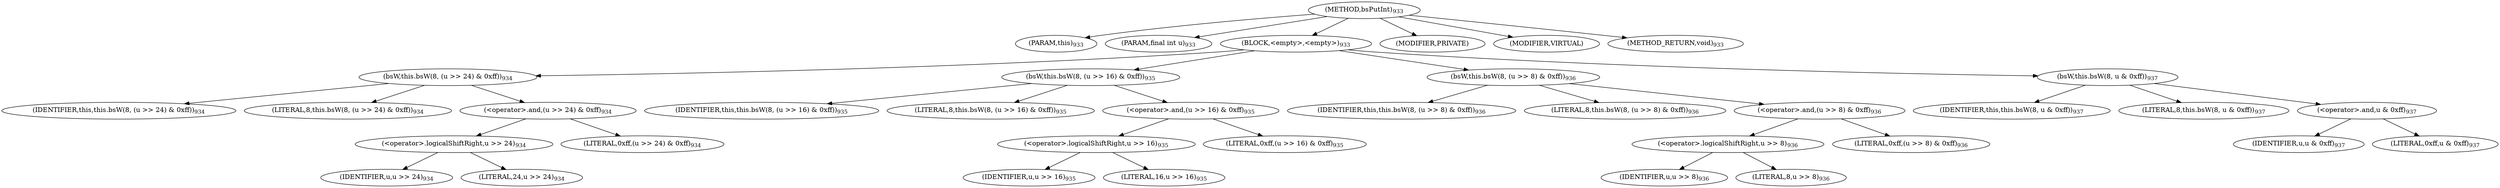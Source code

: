 digraph "bsPutInt" {  
"2320" [label = <(METHOD,bsPutInt)<SUB>933</SUB>> ]
"118" [label = <(PARAM,this)<SUB>933</SUB>> ]
"2321" [label = <(PARAM,final int u)<SUB>933</SUB>> ]
"2322" [label = <(BLOCK,&lt;empty&gt;,&lt;empty&gt;)<SUB>933</SUB>> ]
"2323" [label = <(bsW,this.bsW(8, (u &gt;&gt; 24) &amp; 0xff))<SUB>934</SUB>> ]
"117" [label = <(IDENTIFIER,this,this.bsW(8, (u &gt;&gt; 24) &amp; 0xff))<SUB>934</SUB>> ]
"2324" [label = <(LITERAL,8,this.bsW(8, (u &gt;&gt; 24) &amp; 0xff))<SUB>934</SUB>> ]
"2325" [label = <(&lt;operator&gt;.and,(u &gt;&gt; 24) &amp; 0xff)<SUB>934</SUB>> ]
"2326" [label = <(&lt;operator&gt;.logicalShiftRight,u &gt;&gt; 24)<SUB>934</SUB>> ]
"2327" [label = <(IDENTIFIER,u,u &gt;&gt; 24)<SUB>934</SUB>> ]
"2328" [label = <(LITERAL,24,u &gt;&gt; 24)<SUB>934</SUB>> ]
"2329" [label = <(LITERAL,0xff,(u &gt;&gt; 24) &amp; 0xff)<SUB>934</SUB>> ]
"2330" [label = <(bsW,this.bsW(8, (u &gt;&gt; 16) &amp; 0xff))<SUB>935</SUB>> ]
"119" [label = <(IDENTIFIER,this,this.bsW(8, (u &gt;&gt; 16) &amp; 0xff))<SUB>935</SUB>> ]
"2331" [label = <(LITERAL,8,this.bsW(8, (u &gt;&gt; 16) &amp; 0xff))<SUB>935</SUB>> ]
"2332" [label = <(&lt;operator&gt;.and,(u &gt;&gt; 16) &amp; 0xff)<SUB>935</SUB>> ]
"2333" [label = <(&lt;operator&gt;.logicalShiftRight,u &gt;&gt; 16)<SUB>935</SUB>> ]
"2334" [label = <(IDENTIFIER,u,u &gt;&gt; 16)<SUB>935</SUB>> ]
"2335" [label = <(LITERAL,16,u &gt;&gt; 16)<SUB>935</SUB>> ]
"2336" [label = <(LITERAL,0xff,(u &gt;&gt; 16) &amp; 0xff)<SUB>935</SUB>> ]
"2337" [label = <(bsW,this.bsW(8, (u &gt;&gt; 8) &amp; 0xff))<SUB>936</SUB>> ]
"120" [label = <(IDENTIFIER,this,this.bsW(8, (u &gt;&gt; 8) &amp; 0xff))<SUB>936</SUB>> ]
"2338" [label = <(LITERAL,8,this.bsW(8, (u &gt;&gt; 8) &amp; 0xff))<SUB>936</SUB>> ]
"2339" [label = <(&lt;operator&gt;.and,(u &gt;&gt; 8) &amp; 0xff)<SUB>936</SUB>> ]
"2340" [label = <(&lt;operator&gt;.logicalShiftRight,u &gt;&gt; 8)<SUB>936</SUB>> ]
"2341" [label = <(IDENTIFIER,u,u &gt;&gt; 8)<SUB>936</SUB>> ]
"2342" [label = <(LITERAL,8,u &gt;&gt; 8)<SUB>936</SUB>> ]
"2343" [label = <(LITERAL,0xff,(u &gt;&gt; 8) &amp; 0xff)<SUB>936</SUB>> ]
"2344" [label = <(bsW,this.bsW(8, u &amp; 0xff))<SUB>937</SUB>> ]
"121" [label = <(IDENTIFIER,this,this.bsW(8, u &amp; 0xff))<SUB>937</SUB>> ]
"2345" [label = <(LITERAL,8,this.bsW(8, u &amp; 0xff))<SUB>937</SUB>> ]
"2346" [label = <(&lt;operator&gt;.and,u &amp; 0xff)<SUB>937</SUB>> ]
"2347" [label = <(IDENTIFIER,u,u &amp; 0xff)<SUB>937</SUB>> ]
"2348" [label = <(LITERAL,0xff,u &amp; 0xff)<SUB>937</SUB>> ]
"2349" [label = <(MODIFIER,PRIVATE)> ]
"2350" [label = <(MODIFIER,VIRTUAL)> ]
"2351" [label = <(METHOD_RETURN,void)<SUB>933</SUB>> ]
  "2320" -> "118" 
  "2320" -> "2321" 
  "2320" -> "2322" 
  "2320" -> "2349" 
  "2320" -> "2350" 
  "2320" -> "2351" 
  "2322" -> "2323" 
  "2322" -> "2330" 
  "2322" -> "2337" 
  "2322" -> "2344" 
  "2323" -> "117" 
  "2323" -> "2324" 
  "2323" -> "2325" 
  "2325" -> "2326" 
  "2325" -> "2329" 
  "2326" -> "2327" 
  "2326" -> "2328" 
  "2330" -> "119" 
  "2330" -> "2331" 
  "2330" -> "2332" 
  "2332" -> "2333" 
  "2332" -> "2336" 
  "2333" -> "2334" 
  "2333" -> "2335" 
  "2337" -> "120" 
  "2337" -> "2338" 
  "2337" -> "2339" 
  "2339" -> "2340" 
  "2339" -> "2343" 
  "2340" -> "2341" 
  "2340" -> "2342" 
  "2344" -> "121" 
  "2344" -> "2345" 
  "2344" -> "2346" 
  "2346" -> "2347" 
  "2346" -> "2348" 
}
